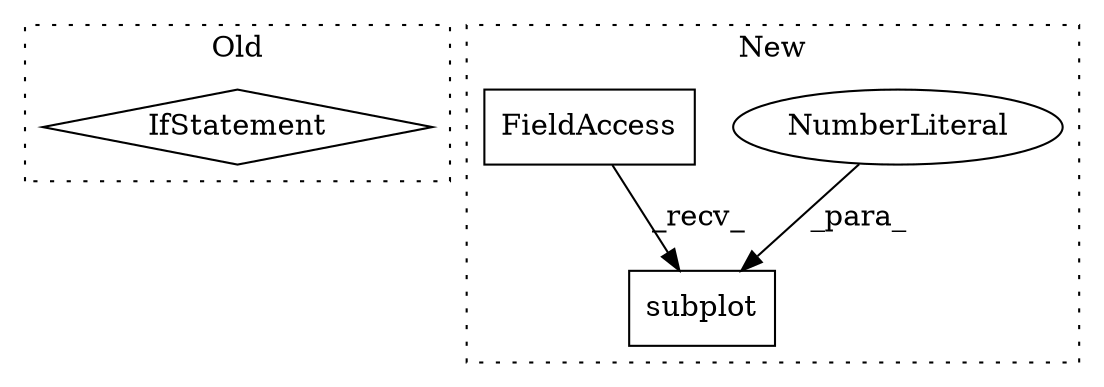 digraph G {
subgraph cluster0 {
1 [label="IfStatement" a="25" s="8062,8090" l="4,2" shape="diamond"];
label = "Old";
style="dotted";
}
subgraph cluster1 {
2 [label="subplot" a="32" s="8222,8245" l="8,1" shape="box"];
3 [label="NumberLiteral" a="34" s="8232" l="1" shape="ellipse"];
4 [label="FieldAccess" a="22" s="8204" l="10" shape="box"];
label = "New";
style="dotted";
}
3 -> 2 [label="_para_"];
4 -> 2 [label="_recv_"];
}